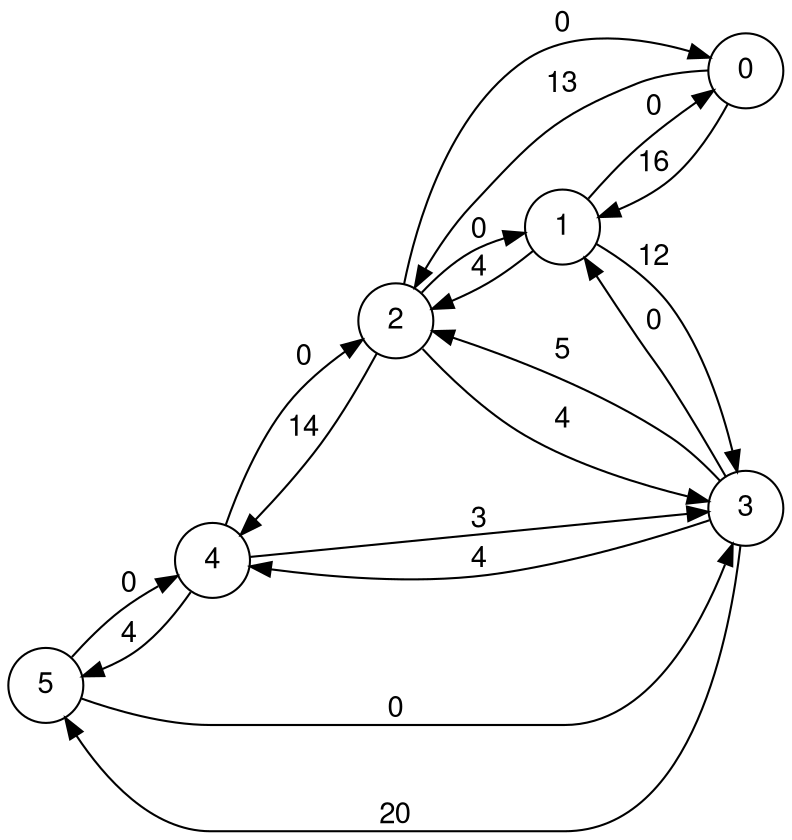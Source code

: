  digraph finite_state_machine {

      fontname="Helvetica,Arial,sans-serif"

      node [fontname= "Helvetica,Arial,sans-serif"]

      edge [fontname="Helvetica,Arial,sans-serif"]

      rankdir=LR;

      node [shape = circle]; 
5->4[label = "0"];
5->3[label = "0"];
0->2[label = "13"];
0->1[label = "16"];
4->5[label = "4"];
4->2[label = "0"];
4->3[label = "3"];
3->5[label = "20"];
3->1[label = "0"];
3->4[label = "4"];
3->2[label = "5"];
1->3[label = "12"];
1->0[label = "0"];
1->2[label = "4"];
2->4[label = "14"];
2->0[label = "0"];
2->3[label = "4"];
2->1[label = "0"];
}